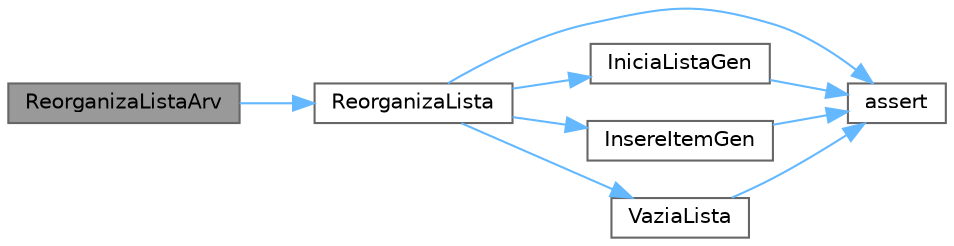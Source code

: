digraph "ReorganizaListaArv"
{
 // LATEX_PDF_SIZE
  bgcolor="transparent";
  edge [fontname=Helvetica,fontsize=10,labelfontname=Helvetica,labelfontsize=10];
  node [fontname=Helvetica,fontsize=10,shape=box,height=0.2,width=0.4];
  rankdir="LR";
  Node1 [label="ReorganizaListaArv",height=0.2,width=0.4,color="gray40", fillcolor="grey60", style="filled", fontcolor="black",tooltip="Reorganiza lista baseada em peso."];
  Node1 -> Node2 [color="steelblue1",style="solid"];
  Node2 [label="ReorganizaLista",height=0.2,width=0.4,color="grey40", fillcolor="white", style="filled",URL="$_listagen_8c.html#a03547a8459045cdeecc13cfeb60de6d2",tooltip="Função para organizar a lista dependendo da função passada como argumento, (Cria uma nova lista inclu..."];
  Node2 -> Node3 [color="steelblue1",style="solid"];
  Node3 [label="assert",height=0.2,width=0.4,color="grey40", fillcolor="white", style="filled",URL="$bitmap_8c.html#ae6321531d73ebab0e0f1081a903be53c",tooltip=" "];
  Node2 -> Node4 [color="steelblue1",style="solid"];
  Node4 [label="IniciaListaGen",height=0.2,width=0.4,color="grey40", fillcolor="white", style="filled",URL="$_listagen_8c.html#aa3d3ca705d1add67cffc08320b527b8f",tooltip="Inicia a lista vazia."];
  Node4 -> Node3 [color="steelblue1",style="solid"];
  Node2 -> Node5 [color="steelblue1",style="solid"];
  Node5 [label="InsereItemGen",height=0.2,width=0.4,color="grey40", fillcolor="white", style="filled",URL="$_listagen_8c.html#a5d9040485e36346089247b105cd770bc",tooltip="Insere um item no inicio da lista."];
  Node5 -> Node3 [color="steelblue1",style="solid"];
  Node2 -> Node6 [color="steelblue1",style="solid"];
  Node6 [label="VaziaLista",height=0.2,width=0.4,color="grey40", fillcolor="white", style="filled",URL="$_listagen_8c.html#ac4d8e872692a99169cacc1ef8e07e453",tooltip="Retorna 1 se a lista esta vazia, 0 caso contrário."];
  Node6 -> Node3 [color="steelblue1",style="solid"];
}
